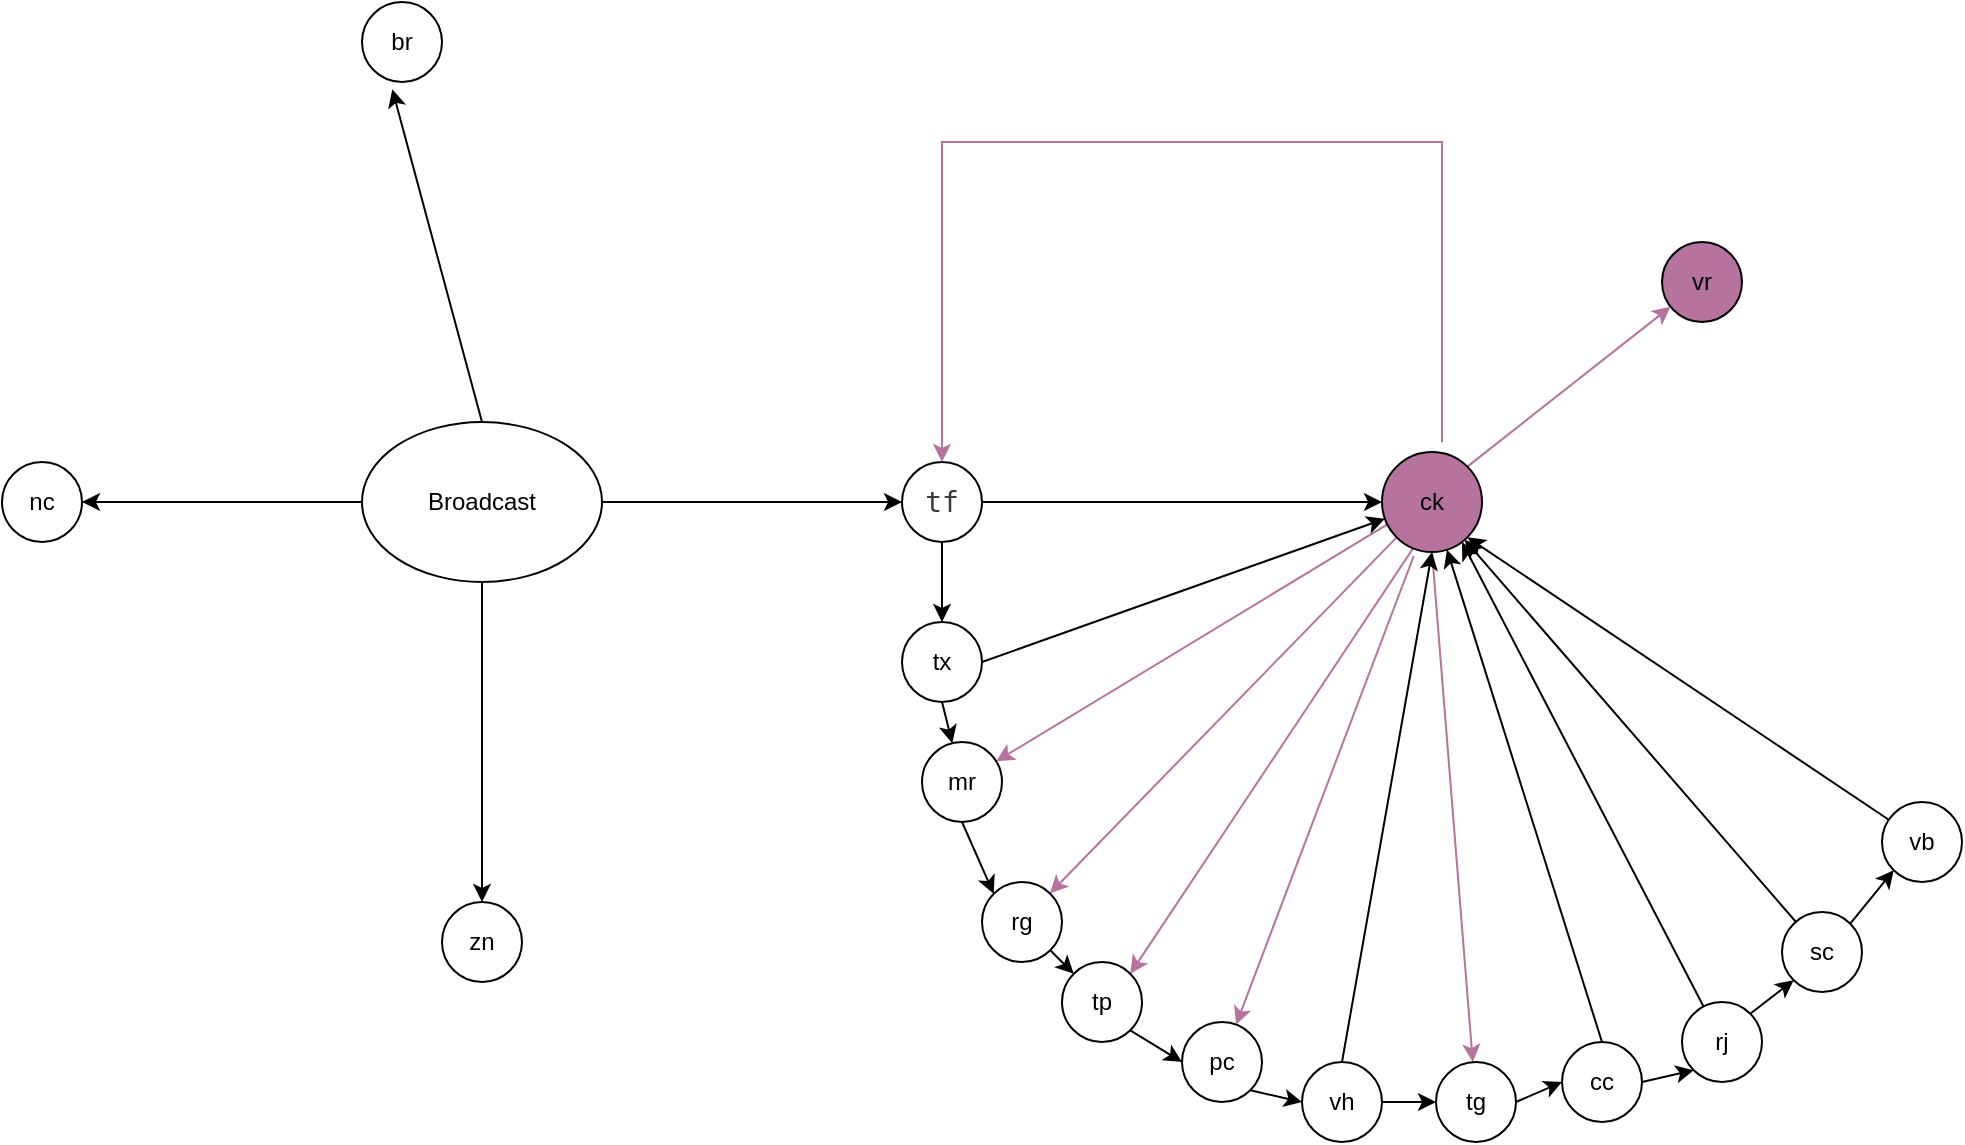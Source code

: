 <mxfile version="22.1.17" type="github">
  <diagram name="Page-1" id="ltJWT1Hyps7ywms9TcoQ">
    <mxGraphModel dx="1135" dy="663" grid="1" gridSize="10" guides="1" tooltips="1" connect="1" arrows="1" fold="1" page="1" pageScale="1" pageWidth="827" pageHeight="1169" math="0" shadow="0">
      <root>
        <mxCell id="0" />
        <mxCell id="1" parent="0" />
        <mxCell id="_d_d2IKDmA4O_UATdqMd-7" style="rounded=0;orthogonalLoop=1;jettySize=auto;html=1;exitX=0.5;exitY=1;exitDx=0;exitDy=0;entryX=0.5;entryY=0;entryDx=0;entryDy=0;" edge="1" parent="1" source="_d_d2IKDmA4O_UATdqMd-1" target="_d_d2IKDmA4O_UATdqMd-4">
          <mxGeometry relative="1" as="geometry" />
        </mxCell>
        <mxCell id="_d_d2IKDmA4O_UATdqMd-9" style="rounded=0;orthogonalLoop=1;jettySize=auto;html=1;exitX=1;exitY=0.5;exitDx=0;exitDy=0;entryX=0;entryY=0.5;entryDx=0;entryDy=0;" edge="1" parent="1" source="_d_d2IKDmA4O_UATdqMd-1" target="_d_d2IKDmA4O_UATdqMd-2">
          <mxGeometry relative="1" as="geometry" />
        </mxCell>
        <mxCell id="_d_d2IKDmA4O_UATdqMd-10" style="rounded=0;orthogonalLoop=1;jettySize=auto;html=1;exitX=0.5;exitY=0;exitDx=0;exitDy=0;entryX=0.379;entryY=1.092;entryDx=0;entryDy=0;entryPerimeter=0;" edge="1" parent="1" source="_d_d2IKDmA4O_UATdqMd-1" target="_d_d2IKDmA4O_UATdqMd-3">
          <mxGeometry relative="1" as="geometry" />
        </mxCell>
        <mxCell id="_d_d2IKDmA4O_UATdqMd-1" value="Broadcast" style="ellipse;whiteSpace=wrap;html=1;" vertex="1" parent="1">
          <mxGeometry x="290" y="340" width="120" height="80" as="geometry" />
        </mxCell>
        <mxCell id="_d_d2IKDmA4O_UATdqMd-15" style="rounded=0;orthogonalLoop=1;jettySize=auto;html=1;" edge="1" parent="1" source="_d_d2IKDmA4O_UATdqMd-2" target="_d_d2IKDmA4O_UATdqMd-13">
          <mxGeometry relative="1" as="geometry" />
        </mxCell>
        <mxCell id="_d_d2IKDmA4O_UATdqMd-17" style="rounded=0;orthogonalLoop=1;jettySize=auto;html=1;exitX=0.5;exitY=1;exitDx=0;exitDy=0;" edge="1" parent="1" source="_d_d2IKDmA4O_UATdqMd-2" target="_d_d2IKDmA4O_UATdqMd-16">
          <mxGeometry relative="1" as="geometry" />
        </mxCell>
        <mxCell id="_d_d2IKDmA4O_UATdqMd-2" value="&lt;div style=&quot;color: rgb(59, 59, 59); background-color: rgb(255, 255, 255); font-family: &amp;quot;Droid Sans Mono&amp;quot;, &amp;quot;monospace&amp;quot;, monospace; font-weight: normal; font-size: 14px; line-height: 19px;&quot;&gt;&lt;div&gt;tf&lt;/div&gt;&lt;/div&gt;" style="ellipse;whiteSpace=wrap;html=1;" vertex="1" parent="1">
          <mxGeometry x="560" y="360" width="40" height="40" as="geometry" />
        </mxCell>
        <mxCell id="_d_d2IKDmA4O_UATdqMd-3" value="br" style="ellipse;whiteSpace=wrap;html=1;" vertex="1" parent="1">
          <mxGeometry x="290" y="130" width="40" height="40" as="geometry" />
        </mxCell>
        <mxCell id="_d_d2IKDmA4O_UATdqMd-4" value="zn" style="ellipse;whiteSpace=wrap;html=1;" vertex="1" parent="1">
          <mxGeometry x="330" y="580" width="40" height="40" as="geometry" />
        </mxCell>
        <mxCell id="_d_d2IKDmA4O_UATdqMd-5" value="nc" style="ellipse;whiteSpace=wrap;html=1;" vertex="1" parent="1">
          <mxGeometry x="110" y="360" width="40" height="40" as="geometry" />
        </mxCell>
        <mxCell id="_d_d2IKDmA4O_UATdqMd-6" style="rounded=0;orthogonalLoop=1;jettySize=auto;html=1;exitX=0;exitY=0.5;exitDx=0;exitDy=0;" edge="1" parent="1" source="_d_d2IKDmA4O_UATdqMd-1" target="_d_d2IKDmA4O_UATdqMd-5">
          <mxGeometry relative="1" as="geometry" />
        </mxCell>
        <mxCell id="_d_d2IKDmA4O_UATdqMd-14" style="rounded=0;orthogonalLoop=1;jettySize=auto;html=1;entryX=0.5;entryY=0;entryDx=0;entryDy=0;strokeColor=#B5739D;" edge="1" parent="1" target="_d_d2IKDmA4O_UATdqMd-2">
          <mxGeometry relative="1" as="geometry">
            <mxPoint x="830" y="350" as="sourcePoint" />
            <Array as="points">
              <mxPoint x="830" y="200" />
              <mxPoint x="730" y="200" />
              <mxPoint x="580" y="200" />
            </Array>
          </mxGeometry>
        </mxCell>
        <mxCell id="_d_d2IKDmA4O_UATdqMd-34" style="edgeStyle=none;rounded=0;orthogonalLoop=1;jettySize=auto;html=1;exitX=1;exitY=0;exitDx=0;exitDy=0;entryX=1;entryY=0;entryDx=0;entryDy=0;strokeColor=#B5739D;" edge="1" parent="1" source="_d_d2IKDmA4O_UATdqMd-13" target="_d_d2IKDmA4O_UATdqMd-28">
          <mxGeometry relative="1" as="geometry" />
        </mxCell>
        <mxCell id="_d_d2IKDmA4O_UATdqMd-35" style="edgeStyle=none;rounded=0;orthogonalLoop=1;jettySize=auto;html=1;exitX=1;exitY=0;exitDx=0;exitDy=0;strokeColor=#B5739D;" edge="1" parent="1" source="_d_d2IKDmA4O_UATdqMd-13" target="_d_d2IKDmA4O_UATdqMd-29">
          <mxGeometry relative="1" as="geometry" />
        </mxCell>
        <mxCell id="_d_d2IKDmA4O_UATdqMd-36" style="edgeStyle=none;rounded=0;orthogonalLoop=1;jettySize=auto;html=1;exitX=0.317;exitY=1.04;exitDx=0;exitDy=0;strokeColor=#B5739D;exitPerimeter=0;" edge="1" parent="1" source="_d_d2IKDmA4O_UATdqMd-13" target="_d_d2IKDmA4O_UATdqMd-30">
          <mxGeometry relative="1" as="geometry" />
        </mxCell>
        <mxCell id="_d_d2IKDmA4O_UATdqMd-37" style="edgeStyle=none;rounded=0;orthogonalLoop=1;jettySize=auto;html=1;exitX=0.5;exitY=1;exitDx=0;exitDy=0;strokeColor=#B5739D;" edge="1" parent="1" source="_d_d2IKDmA4O_UATdqMd-13" target="_d_d2IKDmA4O_UATdqMd-31">
          <mxGeometry relative="1" as="geometry" />
        </mxCell>
        <mxCell id="_d_d2IKDmA4O_UATdqMd-38" style="edgeStyle=none;rounded=0;orthogonalLoop=1;jettySize=auto;html=1;exitX=0.083;exitY=0.707;exitDx=0;exitDy=0;strokeColor=#B5739D;exitPerimeter=0;" edge="1" parent="1" source="_d_d2IKDmA4O_UATdqMd-13" target="_d_d2IKDmA4O_UATdqMd-32">
          <mxGeometry relative="1" as="geometry" />
        </mxCell>
        <mxCell id="_d_d2IKDmA4O_UATdqMd-39" style="edgeStyle=none;rounded=0;orthogonalLoop=1;jettySize=auto;html=1;exitX=0;exitY=1;exitDx=0;exitDy=0;strokeColor=#B5739D;" edge="1" parent="1" source="_d_d2IKDmA4O_UATdqMd-13" target="_d_d2IKDmA4O_UATdqMd-33">
          <mxGeometry relative="1" as="geometry" />
        </mxCell>
        <mxCell id="_d_d2IKDmA4O_UATdqMd-13" value="ck" style="ellipse;whiteSpace=wrap;html=1;fillColor=#B5739D;" vertex="1" parent="1">
          <mxGeometry x="800" y="355" width="50" height="50" as="geometry" />
        </mxCell>
        <mxCell id="_d_d2IKDmA4O_UATdqMd-40" style="edgeStyle=none;rounded=0;orthogonalLoop=1;jettySize=auto;html=1;exitX=0.5;exitY=1;exitDx=0;exitDy=0;" edge="1" parent="1" source="_d_d2IKDmA4O_UATdqMd-16" target="_d_d2IKDmA4O_UATdqMd-32">
          <mxGeometry relative="1" as="geometry" />
        </mxCell>
        <mxCell id="_d_d2IKDmA4O_UATdqMd-16" value="tx" style="ellipse;whiteSpace=wrap;html=1;" vertex="1" parent="1">
          <mxGeometry x="560" y="440" width="40" height="40" as="geometry" />
        </mxCell>
        <mxCell id="_d_d2IKDmA4O_UATdqMd-19" style="rounded=0;orthogonalLoop=1;jettySize=auto;html=1;entryX=1;entryY=1;entryDx=0;entryDy=0;" edge="1" parent="1" source="_d_d2IKDmA4O_UATdqMd-18" target="_d_d2IKDmA4O_UATdqMd-13">
          <mxGeometry relative="1" as="geometry" />
        </mxCell>
        <mxCell id="_d_d2IKDmA4O_UATdqMd-18" value="vb" style="ellipse;whiteSpace=wrap;html=1;" vertex="1" parent="1">
          <mxGeometry x="1050" y="530" width="40" height="40" as="geometry" />
        </mxCell>
        <mxCell id="_d_d2IKDmA4O_UATdqMd-20" style="rounded=0;orthogonalLoop=1;jettySize=auto;html=1;exitX=1;exitY=0.5;exitDx=0;exitDy=0;" edge="1" parent="1" source="_d_d2IKDmA4O_UATdqMd-16" target="_d_d2IKDmA4O_UATdqMd-13">
          <mxGeometry relative="1" as="geometry" />
        </mxCell>
        <mxCell id="_d_d2IKDmA4O_UATdqMd-22" style="rounded=0;orthogonalLoop=1;jettySize=auto;html=1;exitX=0.5;exitY=0;exitDx=0;exitDy=0;" edge="1" parent="1" source="_d_d2IKDmA4O_UATdqMd-21" target="_d_d2IKDmA4O_UATdqMd-13">
          <mxGeometry relative="1" as="geometry" />
        </mxCell>
        <mxCell id="_d_d2IKDmA4O_UATdqMd-49" style="edgeStyle=none;rounded=0;orthogonalLoop=1;jettySize=auto;html=1;exitX=1;exitY=0.5;exitDx=0;exitDy=0;entryX=0;entryY=1;entryDx=0;entryDy=0;" edge="1" parent="1" source="_d_d2IKDmA4O_UATdqMd-21" target="_d_d2IKDmA4O_UATdqMd-25">
          <mxGeometry relative="1" as="geometry" />
        </mxCell>
        <mxCell id="_d_d2IKDmA4O_UATdqMd-21" value="cc" style="ellipse;whiteSpace=wrap;html=1;" vertex="1" parent="1">
          <mxGeometry x="890" y="650" width="40" height="40" as="geometry" />
        </mxCell>
        <mxCell id="_d_d2IKDmA4O_UATdqMd-24" style="rounded=0;orthogonalLoop=1;jettySize=auto;html=1;" edge="1" parent="1" source="_d_d2IKDmA4O_UATdqMd-23" target="_d_d2IKDmA4O_UATdqMd-13">
          <mxGeometry relative="1" as="geometry" />
        </mxCell>
        <mxCell id="_d_d2IKDmA4O_UATdqMd-51" style="edgeStyle=none;rounded=0;orthogonalLoop=1;jettySize=auto;html=1;exitX=1;exitY=0;exitDx=0;exitDy=0;entryX=0;entryY=1;entryDx=0;entryDy=0;" edge="1" parent="1" source="_d_d2IKDmA4O_UATdqMd-23" target="_d_d2IKDmA4O_UATdqMd-18">
          <mxGeometry relative="1" as="geometry" />
        </mxCell>
        <mxCell id="_d_d2IKDmA4O_UATdqMd-23" value="&lt;div&gt;sc&lt;/div&gt;" style="ellipse;whiteSpace=wrap;html=1;" vertex="1" parent="1">
          <mxGeometry x="1000" y="585" width="40" height="40" as="geometry" />
        </mxCell>
        <mxCell id="_d_d2IKDmA4O_UATdqMd-26" style="rounded=0;orthogonalLoop=1;jettySize=auto;html=1;entryX=0.8;entryY=0.9;entryDx=0;entryDy=0;entryPerimeter=0;" edge="1" parent="1" source="_d_d2IKDmA4O_UATdqMd-25" target="_d_d2IKDmA4O_UATdqMd-13">
          <mxGeometry relative="1" as="geometry" />
        </mxCell>
        <mxCell id="_d_d2IKDmA4O_UATdqMd-50" style="edgeStyle=none;rounded=0;orthogonalLoop=1;jettySize=auto;html=1;exitX=1;exitY=0;exitDx=0;exitDy=0;entryX=0;entryY=1;entryDx=0;entryDy=0;" edge="1" parent="1" source="_d_d2IKDmA4O_UATdqMd-25" target="_d_d2IKDmA4O_UATdqMd-23">
          <mxGeometry relative="1" as="geometry" />
        </mxCell>
        <mxCell id="_d_d2IKDmA4O_UATdqMd-25" value="rj" style="ellipse;whiteSpace=wrap;html=1;" vertex="1" parent="1">
          <mxGeometry x="950" y="630" width="40" height="40" as="geometry" />
        </mxCell>
        <mxCell id="_d_d2IKDmA4O_UATdqMd-43" style="edgeStyle=none;rounded=0;orthogonalLoop=1;jettySize=auto;html=1;exitX=1;exitY=1;exitDx=0;exitDy=0;entryX=0;entryY=0.5;entryDx=0;entryDy=0;" edge="1" parent="1" source="_d_d2IKDmA4O_UATdqMd-28" target="_d_d2IKDmA4O_UATdqMd-30">
          <mxGeometry relative="1" as="geometry" />
        </mxCell>
        <mxCell id="_d_d2IKDmA4O_UATdqMd-28" value="tp" style="ellipse;whiteSpace=wrap;html=1;" vertex="1" parent="1">
          <mxGeometry x="640" y="610" width="40" height="40" as="geometry" />
        </mxCell>
        <mxCell id="_d_d2IKDmA4O_UATdqMd-29" value="&lt;div&gt;vr&lt;/div&gt;" style="ellipse;whiteSpace=wrap;html=1;fillColor=#B5739D;" vertex="1" parent="1">
          <mxGeometry x="940" y="250" width="40" height="40" as="geometry" />
        </mxCell>
        <mxCell id="_d_d2IKDmA4O_UATdqMd-45" style="edgeStyle=none;rounded=0;orthogonalLoop=1;jettySize=auto;html=1;exitX=1;exitY=1;exitDx=0;exitDy=0;entryX=0;entryY=0.5;entryDx=0;entryDy=0;" edge="1" parent="1" source="_d_d2IKDmA4O_UATdqMd-30" target="_d_d2IKDmA4O_UATdqMd-44">
          <mxGeometry relative="1" as="geometry" />
        </mxCell>
        <mxCell id="_d_d2IKDmA4O_UATdqMd-30" value="pc" style="ellipse;whiteSpace=wrap;html=1;" vertex="1" parent="1">
          <mxGeometry x="700" y="640" width="40" height="40" as="geometry" />
        </mxCell>
        <mxCell id="_d_d2IKDmA4O_UATdqMd-48" style="edgeStyle=none;rounded=0;orthogonalLoop=1;jettySize=auto;html=1;exitX=1;exitY=0.5;exitDx=0;exitDy=0;entryX=0;entryY=0.5;entryDx=0;entryDy=0;" edge="1" parent="1" source="_d_d2IKDmA4O_UATdqMd-31" target="_d_d2IKDmA4O_UATdqMd-21">
          <mxGeometry relative="1" as="geometry">
            <mxPoint x="890" y="670" as="targetPoint" />
          </mxGeometry>
        </mxCell>
        <mxCell id="_d_d2IKDmA4O_UATdqMd-31" value="tg" style="ellipse;whiteSpace=wrap;html=1;" vertex="1" parent="1">
          <mxGeometry x="827" y="660" width="40" height="40" as="geometry" />
        </mxCell>
        <mxCell id="_d_d2IKDmA4O_UATdqMd-41" style="edgeStyle=none;rounded=0;orthogonalLoop=1;jettySize=auto;html=1;exitX=0.5;exitY=1;exitDx=0;exitDy=0;entryX=0;entryY=0;entryDx=0;entryDy=0;" edge="1" parent="1" source="_d_d2IKDmA4O_UATdqMd-32" target="_d_d2IKDmA4O_UATdqMd-33">
          <mxGeometry relative="1" as="geometry" />
        </mxCell>
        <mxCell id="_d_d2IKDmA4O_UATdqMd-32" value="mr" style="ellipse;whiteSpace=wrap;html=1;" vertex="1" parent="1">
          <mxGeometry x="570" y="500" width="40" height="40" as="geometry" />
        </mxCell>
        <mxCell id="_d_d2IKDmA4O_UATdqMd-42" style="edgeStyle=none;rounded=0;orthogonalLoop=1;jettySize=auto;html=1;exitX=1;exitY=1;exitDx=0;exitDy=0;entryX=0;entryY=0;entryDx=0;entryDy=0;" edge="1" parent="1" source="_d_d2IKDmA4O_UATdqMd-33" target="_d_d2IKDmA4O_UATdqMd-28">
          <mxGeometry relative="1" as="geometry" />
        </mxCell>
        <mxCell id="_d_d2IKDmA4O_UATdqMd-33" value="rg" style="ellipse;whiteSpace=wrap;html=1;" vertex="1" parent="1">
          <mxGeometry x="600" y="570" width="40" height="40" as="geometry" />
        </mxCell>
        <mxCell id="_d_d2IKDmA4O_UATdqMd-46" style="edgeStyle=none;rounded=0;orthogonalLoop=1;jettySize=auto;html=1;exitX=0.5;exitY=0;exitDx=0;exitDy=0;entryX=0.5;entryY=1;entryDx=0;entryDy=0;" edge="1" parent="1" source="_d_d2IKDmA4O_UATdqMd-44" target="_d_d2IKDmA4O_UATdqMd-13">
          <mxGeometry relative="1" as="geometry" />
        </mxCell>
        <mxCell id="_d_d2IKDmA4O_UATdqMd-47" style="edgeStyle=none;rounded=0;orthogonalLoop=1;jettySize=auto;html=1;exitX=1;exitY=0.5;exitDx=0;exitDy=0;entryX=0;entryY=0.5;entryDx=0;entryDy=0;" edge="1" parent="1" source="_d_d2IKDmA4O_UATdqMd-44" target="_d_d2IKDmA4O_UATdqMd-31">
          <mxGeometry relative="1" as="geometry" />
        </mxCell>
        <mxCell id="_d_d2IKDmA4O_UATdqMd-44" value="vh" style="ellipse;whiteSpace=wrap;html=1;" vertex="1" parent="1">
          <mxGeometry x="760" y="660" width="40" height="40" as="geometry" />
        </mxCell>
      </root>
    </mxGraphModel>
  </diagram>
</mxfile>
